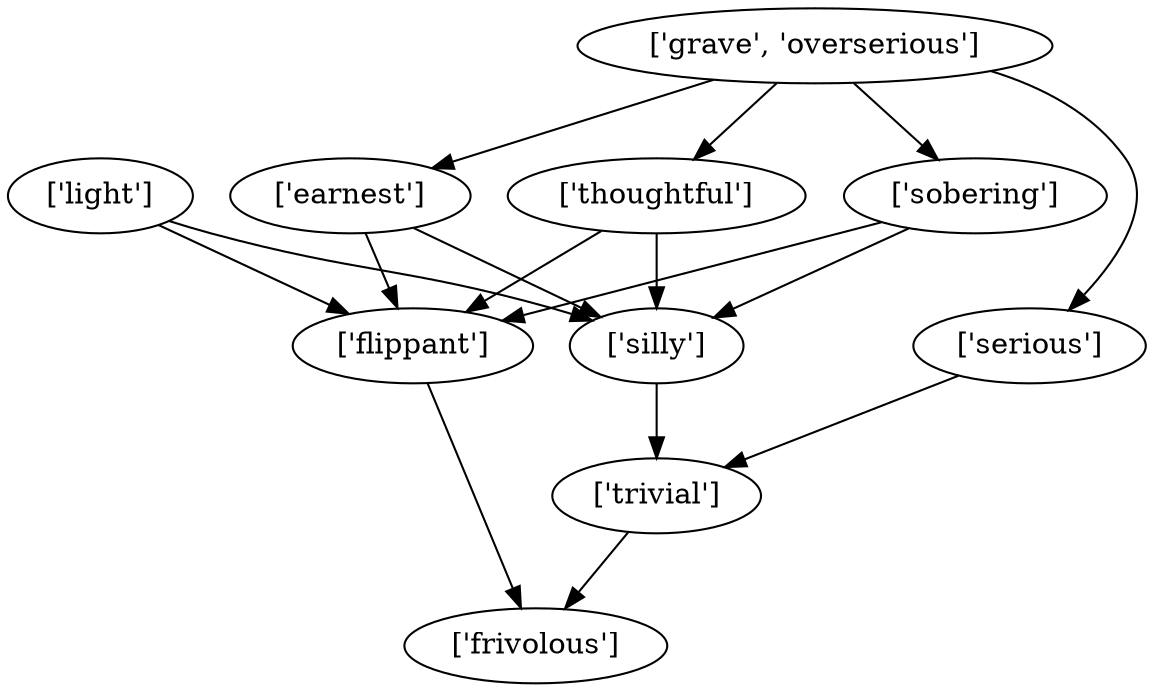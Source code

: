strict digraph  {
	"['thoughtful']" -> "['flippant']";
	"['thoughtful']" -> "['silly']";
	"['flippant']" -> "['frivolous']";
	"['silly']" -> "['trivial']";
	"['grave', 'overserious']" -> "['thoughtful']";
	"['grave', 'overserious']" -> "['sobering']";
	"['grave', 'overserious']" -> "['serious']";
	"['grave', 'overserious']" -> "['earnest']";
	"['sobering']" -> "['flippant']";
	"['sobering']" -> "['silly']";
	"['serious']" -> "['trivial']";
	"['earnest']" -> "['flippant']";
	"['earnest']" -> "['silly']";
	"['trivial']" -> "['frivolous']";
	"['light']" -> "['flippant']";
	"['light']" -> "['silly']";
}
